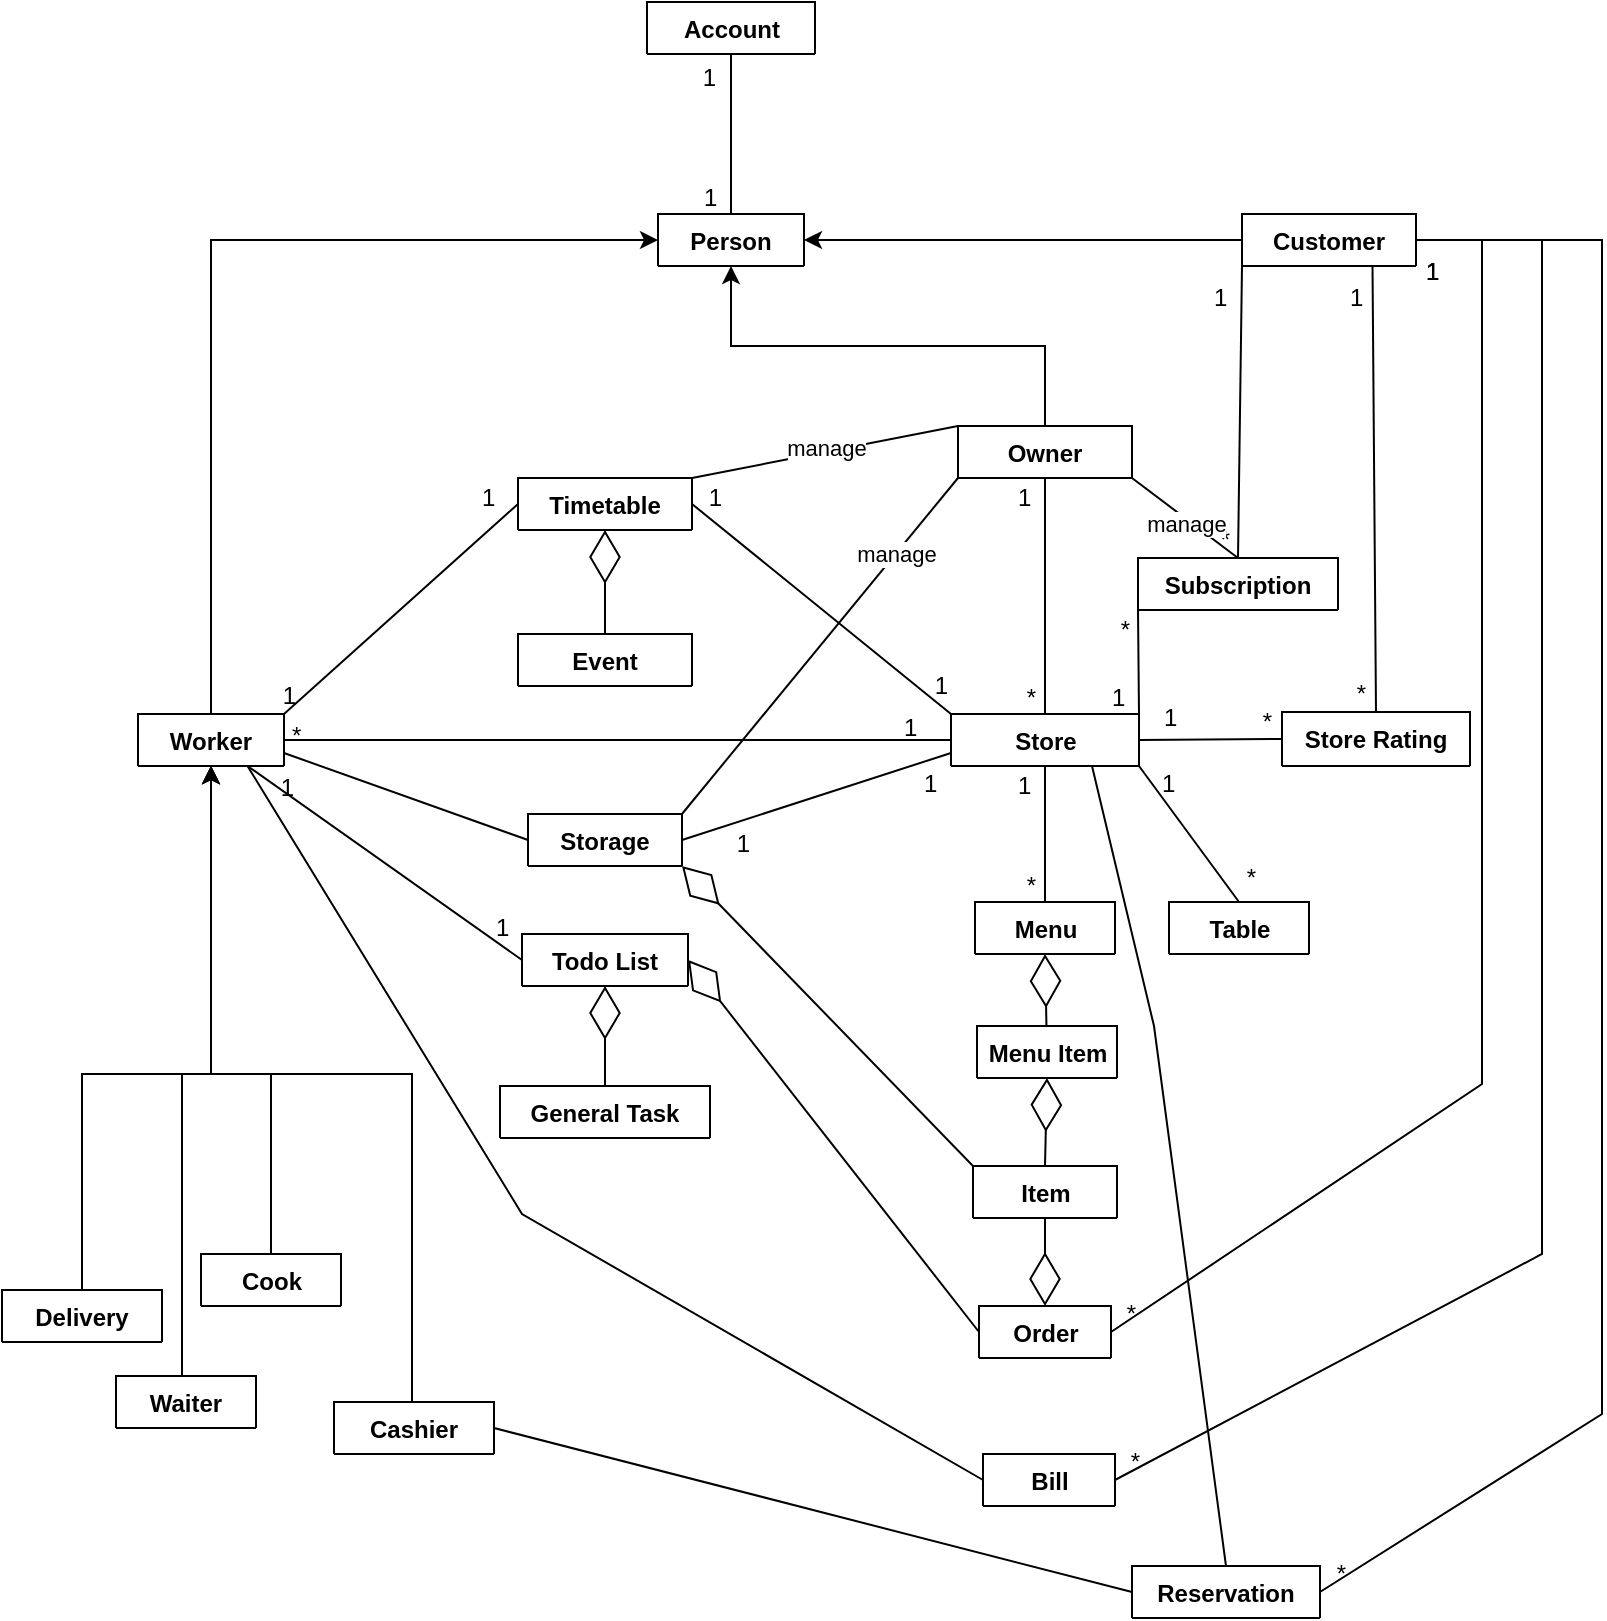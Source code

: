 <mxfile version="24.0.4" type="device">
  <diagram id="C5RBs43oDa-KdzZeNtuy" name="Page-1">
    <mxGraphModel dx="899" dy="728" grid="1" gridSize="10" guides="1" tooltips="1" connect="1" arrows="1" fold="1" page="1" pageScale="1" pageWidth="827" pageHeight="1169" math="0" shadow="0">
      <root>
        <mxCell id="WIyWlLk6GJQsqaUBKTNV-0" />
        <mxCell id="WIyWlLk6GJQsqaUBKTNV-1" parent="WIyWlLk6GJQsqaUBKTNV-0" />
        <mxCell id="eBTvOQhbbWVXLsYW8WIT-38" value="Account" style="swimlane;fontStyle=1;align=center;verticalAlign=top;childLayout=stackLayout;horizontal=1;startSize=26;horizontalStack=0;resizeParent=1;resizeParentMax=0;resizeLast=0;collapsible=1;marginBottom=0;whiteSpace=wrap;html=1;" parent="WIyWlLk6GJQsqaUBKTNV-1" vertex="1" collapsed="1">
          <mxGeometry x="336.5" y="178" width="84" height="26" as="geometry">
            <mxRectangle x="19" y="403" width="160" height="60" as="alternateBounds" />
          </mxGeometry>
        </mxCell>
        <mxCell id="eBTvOQhbbWVXLsYW8WIT-39" value="+ field: type" style="text;strokeColor=none;fillColor=none;align=left;verticalAlign=top;spacingLeft=4;spacingRight=4;overflow=hidden;rotatable=0;points=[[0,0.5],[1,0.5]];portConstraint=eastwest;whiteSpace=wrap;html=1;" parent="eBTvOQhbbWVXLsYW8WIT-38" vertex="1">
          <mxGeometry y="26" width="160" height="26" as="geometry" />
        </mxCell>
        <mxCell id="eBTvOQhbbWVXLsYW8WIT-40" value="" style="line;strokeWidth=1;fillColor=none;align=left;verticalAlign=middle;spacingTop=-1;spacingLeft=3;spacingRight=3;rotatable=0;labelPosition=right;points=[];portConstraint=eastwest;strokeColor=inherit;" parent="eBTvOQhbbWVXLsYW8WIT-38" vertex="1">
          <mxGeometry y="52" width="160" height="8" as="geometry" />
        </mxCell>
        <mxCell id="eBTvOQhbbWVXLsYW8WIT-41" value="Person" style="swimlane;fontStyle=1;align=center;verticalAlign=top;childLayout=stackLayout;horizontal=1;startSize=26;horizontalStack=0;resizeParent=1;resizeParentMax=0;resizeLast=0;collapsible=1;marginBottom=0;whiteSpace=wrap;html=1;" parent="WIyWlLk6GJQsqaUBKTNV-1" vertex="1" collapsed="1">
          <mxGeometry x="342" y="284" width="73" height="26" as="geometry">
            <mxRectangle x="-30" y="523" width="160" height="112" as="alternateBounds" />
          </mxGeometry>
        </mxCell>
        <mxCell id="eBTvOQhbbWVXLsYW8WIT-42" value="Name" style="text;strokeColor=none;fillColor=none;align=left;verticalAlign=top;spacingLeft=4;spacingRight=4;overflow=hidden;rotatable=0;points=[[0,0.5],[1,0.5]];portConstraint=eastwest;whiteSpace=wrap;html=1;" parent="eBTvOQhbbWVXLsYW8WIT-41" vertex="1">
          <mxGeometry y="26" width="160" height="26" as="geometry" />
        </mxCell>
        <mxCell id="eBTvOQhbbWVXLsYW8WIT-43" value="Phone Number" style="text;strokeColor=none;fillColor=none;align=left;verticalAlign=top;spacingLeft=4;spacingRight=4;overflow=hidden;rotatable=0;points=[[0,0.5],[1,0.5]];portConstraint=eastwest;whiteSpace=wrap;html=1;" parent="eBTvOQhbbWVXLsYW8WIT-41" vertex="1">
          <mxGeometry y="52" width="160" height="26" as="geometry" />
        </mxCell>
        <mxCell id="eBTvOQhbbWVXLsYW8WIT-44" value="Email Address" style="text;strokeColor=none;fillColor=none;align=left;verticalAlign=top;spacingLeft=4;spacingRight=4;overflow=hidden;rotatable=0;points=[[0,0.5],[1,0.5]];portConstraint=eastwest;whiteSpace=wrap;html=1;" parent="eBTvOQhbbWVXLsYW8WIT-41" vertex="1">
          <mxGeometry y="78" width="160" height="26" as="geometry" />
        </mxCell>
        <mxCell id="eBTvOQhbbWVXLsYW8WIT-45" value="" style="line;strokeWidth=1;fillColor=none;align=left;verticalAlign=middle;spacingTop=-1;spacingLeft=3;spacingRight=3;rotatable=0;labelPosition=right;points=[];portConstraint=eastwest;strokeColor=inherit;" parent="eBTvOQhbbWVXLsYW8WIT-41" vertex="1">
          <mxGeometry y="104" width="160" height="8" as="geometry" />
        </mxCell>
        <mxCell id="eBTvOQhbbWVXLsYW8WIT-108" style="edgeStyle=orthogonalEdgeStyle;rounded=0;orthogonalLoop=1;jettySize=auto;html=1;exitX=0;exitY=0.5;exitDx=0;exitDy=0;entryX=1;entryY=0.5;entryDx=0;entryDy=0;" parent="WIyWlLk6GJQsqaUBKTNV-1" source="eBTvOQhbbWVXLsYW8WIT-57" target="eBTvOQhbbWVXLsYW8WIT-41" edge="1">
          <mxGeometry relative="1" as="geometry" />
        </mxCell>
        <mxCell id="eBTvOQhbbWVXLsYW8WIT-57" value="Customer" style="swimlane;fontStyle=1;align=center;verticalAlign=top;childLayout=stackLayout;horizontal=1;startSize=26;horizontalStack=0;resizeParent=1;resizeParentMax=0;resizeLast=0;collapsible=1;marginBottom=0;whiteSpace=wrap;html=1;" parent="WIyWlLk6GJQsqaUBKTNV-1" vertex="1" collapsed="1">
          <mxGeometry x="634" y="284" width="87" height="26" as="geometry">
            <mxRectangle x="76" y="726" width="160" height="86" as="alternateBounds" />
          </mxGeometry>
        </mxCell>
        <mxCell id="eBTvOQhbbWVXLsYW8WIT-58" value="+ field: type" style="text;strokeColor=none;fillColor=none;align=left;verticalAlign=top;spacingLeft=4;spacingRight=4;overflow=hidden;rotatable=0;points=[[0,0.5],[1,0.5]];portConstraint=eastwest;whiteSpace=wrap;html=1;" parent="eBTvOQhbbWVXLsYW8WIT-57" vertex="1">
          <mxGeometry y="26" width="160" height="26" as="geometry" />
        </mxCell>
        <mxCell id="eBTvOQhbbWVXLsYW8WIT-59" value="" style="line;strokeWidth=1;fillColor=none;align=left;verticalAlign=middle;spacingTop=-1;spacingLeft=3;spacingRight=3;rotatable=0;labelPosition=right;points=[];portConstraint=eastwest;strokeColor=inherit;" parent="eBTvOQhbbWVXLsYW8WIT-57" vertex="1">
          <mxGeometry y="52" width="160" height="8" as="geometry" />
        </mxCell>
        <mxCell id="eBTvOQhbbWVXLsYW8WIT-60" value="+ method(type): type" style="text;strokeColor=none;fillColor=none;align=left;verticalAlign=top;spacingLeft=4;spacingRight=4;overflow=hidden;rotatable=0;points=[[0,0.5],[1,0.5]];portConstraint=eastwest;whiteSpace=wrap;html=1;" parent="eBTvOQhbbWVXLsYW8WIT-57" vertex="1">
          <mxGeometry y="60" width="160" height="26" as="geometry" />
        </mxCell>
        <mxCell id="eBTvOQhbbWVXLsYW8WIT-68" style="edgeStyle=orthogonalEdgeStyle;rounded=0;orthogonalLoop=1;jettySize=auto;html=1;exitX=0.5;exitY=0;exitDx=0;exitDy=0;entryX=0.5;entryY=1;entryDx=0;entryDy=0;" parent="WIyWlLk6GJQsqaUBKTNV-1" source="eBTvOQhbbWVXLsYW8WIT-61" target="eBTvOQhbbWVXLsYW8WIT-41" edge="1">
          <mxGeometry relative="1" as="geometry" />
        </mxCell>
        <mxCell id="eBTvOQhbbWVXLsYW8WIT-61" value="Owner" style="swimlane;fontStyle=1;align=center;verticalAlign=top;childLayout=stackLayout;horizontal=1;startSize=26;horizontalStack=0;resizeParent=1;resizeParentMax=0;resizeLast=0;collapsible=1;marginBottom=0;whiteSpace=wrap;html=1;" parent="WIyWlLk6GJQsqaUBKTNV-1" vertex="1" collapsed="1">
          <mxGeometry x="492" y="390" width="87" height="26" as="geometry">
            <mxRectangle x="76" y="726" width="160" height="86" as="alternateBounds" />
          </mxGeometry>
        </mxCell>
        <mxCell id="eBTvOQhbbWVXLsYW8WIT-62" value="+ field: type" style="text;strokeColor=none;fillColor=none;align=left;verticalAlign=top;spacingLeft=4;spacingRight=4;overflow=hidden;rotatable=0;points=[[0,0.5],[1,0.5]];portConstraint=eastwest;whiteSpace=wrap;html=1;" parent="eBTvOQhbbWVXLsYW8WIT-61" vertex="1">
          <mxGeometry y="26" width="160" height="26" as="geometry" />
        </mxCell>
        <mxCell id="eBTvOQhbbWVXLsYW8WIT-63" value="" style="line;strokeWidth=1;fillColor=none;align=left;verticalAlign=middle;spacingTop=-1;spacingLeft=3;spacingRight=3;rotatable=0;labelPosition=right;points=[];portConstraint=eastwest;strokeColor=inherit;" parent="eBTvOQhbbWVXLsYW8WIT-61" vertex="1">
          <mxGeometry y="52" width="160" height="8" as="geometry" />
        </mxCell>
        <mxCell id="eBTvOQhbbWVXLsYW8WIT-64" value="+ method(type): type" style="text;strokeColor=none;fillColor=none;align=left;verticalAlign=top;spacingLeft=4;spacingRight=4;overflow=hidden;rotatable=0;points=[[0,0.5],[1,0.5]];portConstraint=eastwest;whiteSpace=wrap;html=1;" parent="eBTvOQhbbWVXLsYW8WIT-61" vertex="1">
          <mxGeometry y="60" width="160" height="26" as="geometry" />
        </mxCell>
        <mxCell id="eBTvOQhbbWVXLsYW8WIT-70" value="" style="endArrow=none;html=1;rounded=0;entryX=0.5;entryY=1;entryDx=0;entryDy=0;exitX=0.5;exitY=0;exitDx=0;exitDy=0;" parent="WIyWlLk6GJQsqaUBKTNV-1" source="eBTvOQhbbWVXLsYW8WIT-41" target="eBTvOQhbbWVXLsYW8WIT-38" edge="1">
          <mxGeometry relative="1" as="geometry">
            <mxPoint x="378.5" y="304.0" as="sourcePoint" />
            <mxPoint x="378.5" y="224.0" as="targetPoint" />
          </mxGeometry>
        </mxCell>
        <mxCell id="eBTvOQhbbWVXLsYW8WIT-71" value="1" style="resizable=0;html=1;whiteSpace=wrap;align=left;verticalAlign=bottom;" parent="eBTvOQhbbWVXLsYW8WIT-70" connectable="0" vertex="1">
          <mxGeometry x="-1" relative="1" as="geometry">
            <mxPoint x="-16" as="offset" />
          </mxGeometry>
        </mxCell>
        <mxCell id="eBTvOQhbbWVXLsYW8WIT-72" value="1" style="resizable=0;html=1;whiteSpace=wrap;align=right;verticalAlign=bottom;" parent="eBTvOQhbbWVXLsYW8WIT-70" connectable="0" vertex="1">
          <mxGeometry x="1" relative="1" as="geometry">
            <mxPoint x="-6" y="20" as="offset" />
          </mxGeometry>
        </mxCell>
        <mxCell id="eBTvOQhbbWVXLsYW8WIT-73" value="Store" style="swimlane;fontStyle=1;align=center;verticalAlign=top;childLayout=stackLayout;horizontal=1;startSize=26;horizontalStack=0;resizeParent=1;resizeParentMax=0;resizeLast=0;collapsible=1;marginBottom=0;whiteSpace=wrap;html=1;" parent="WIyWlLk6GJQsqaUBKTNV-1" vertex="1" collapsed="1">
          <mxGeometry x="488.5" y="534" width="94" height="26" as="geometry">
            <mxRectangle x="-168" y="231" width="160" height="60" as="alternateBounds" />
          </mxGeometry>
        </mxCell>
        <mxCell id="eBTvOQhbbWVXLsYW8WIT-74" value="Name" style="text;strokeColor=none;fillColor=none;align=left;verticalAlign=top;spacingLeft=4;spacingRight=4;overflow=hidden;rotatable=0;points=[[0,0.5],[1,0.5]];portConstraint=eastwest;whiteSpace=wrap;html=1;" parent="eBTvOQhbbWVXLsYW8WIT-73" vertex="1">
          <mxGeometry y="26" width="160" height="26" as="geometry" />
        </mxCell>
        <mxCell id="eBTvOQhbbWVXLsYW8WIT-75" value="" style="line;strokeWidth=1;fillColor=none;align=left;verticalAlign=middle;spacingTop=-1;spacingLeft=3;spacingRight=3;rotatable=0;labelPosition=right;points=[];portConstraint=eastwest;strokeColor=inherit;" parent="eBTvOQhbbWVXLsYW8WIT-73" vertex="1">
          <mxGeometry y="52" width="160" height="8" as="geometry" />
        </mxCell>
        <mxCell id="eBTvOQhbbWVXLsYW8WIT-166" style="edgeStyle=orthogonalEdgeStyle;rounded=0;orthogonalLoop=1;jettySize=auto;html=1;exitX=0.5;exitY=0;exitDx=0;exitDy=0;entryX=0;entryY=0.5;entryDx=0;entryDy=0;" parent="WIyWlLk6GJQsqaUBKTNV-1" source="eBTvOQhbbWVXLsYW8WIT-79" target="eBTvOQhbbWVXLsYW8WIT-41" edge="1">
          <mxGeometry relative="1" as="geometry" />
        </mxCell>
        <mxCell id="eBTvOQhbbWVXLsYW8WIT-79" value="Worker" style="swimlane;fontStyle=1;align=center;verticalAlign=top;childLayout=stackLayout;horizontal=1;startSize=26;horizontalStack=0;resizeParent=1;resizeParentMax=0;resizeLast=0;collapsible=1;marginBottom=0;whiteSpace=wrap;html=1;" parent="WIyWlLk6GJQsqaUBKTNV-1" vertex="1" collapsed="1">
          <mxGeometry x="82" y="534" width="73" height="26" as="geometry">
            <mxRectangle x="-190" y="726" width="160" height="60" as="alternateBounds" />
          </mxGeometry>
        </mxCell>
        <mxCell id="eBTvOQhbbWVXLsYW8WIT-80" value="Salary" style="text;strokeColor=none;fillColor=none;align=left;verticalAlign=top;spacingLeft=4;spacingRight=4;overflow=hidden;rotatable=0;points=[[0,0.5],[1,0.5]];portConstraint=eastwest;whiteSpace=wrap;html=1;" parent="eBTvOQhbbWVXLsYW8WIT-79" vertex="1">
          <mxGeometry y="26" width="160" height="26" as="geometry" />
        </mxCell>
        <mxCell id="eBTvOQhbbWVXLsYW8WIT-81" value="" style="line;strokeWidth=1;fillColor=none;align=left;verticalAlign=middle;spacingTop=-1;spacingLeft=3;spacingRight=3;rotatable=0;labelPosition=right;points=[];portConstraint=eastwest;strokeColor=inherit;" parent="eBTvOQhbbWVXLsYW8WIT-79" vertex="1">
          <mxGeometry y="52" width="160" height="8" as="geometry" />
        </mxCell>
        <mxCell id="eBTvOQhbbWVXLsYW8WIT-223" style="edgeStyle=orthogonalEdgeStyle;rounded=0;orthogonalLoop=1;jettySize=auto;html=1;entryX=0.5;entryY=1;entryDx=0;entryDy=0;exitX=0.5;exitY=0;exitDx=0;exitDy=0;" parent="WIyWlLk6GJQsqaUBKTNV-1" target="eBTvOQhbbWVXLsYW8WIT-79" edge="1" source="wCl5vX7TFLa7LNLCwY4E-12">
          <mxGeometry relative="1" as="geometry">
            <mxPoint x="112" y="574" as="targetPoint" />
            <mxPoint x="104.0" y="868" as="sourcePoint" />
            <Array as="points">
              <mxPoint x="104" y="874" />
              <mxPoint x="104" y="714" />
              <mxPoint x="119" y="714" />
            </Array>
          </mxGeometry>
        </mxCell>
        <mxCell id="eBTvOQhbbWVXLsYW8WIT-225" style="edgeStyle=orthogonalEdgeStyle;rounded=0;orthogonalLoop=1;jettySize=auto;html=1;exitX=0.5;exitY=0;exitDx=0;exitDy=0;entryX=0.5;entryY=1;entryDx=0;entryDy=0;" parent="WIyWlLk6GJQsqaUBKTNV-1" source="wCl5vX7TFLa7LNLCwY4E-8" target="eBTvOQhbbWVXLsYW8WIT-79" edge="1">
          <mxGeometry relative="1" as="geometry">
            <mxPoint x="219.0" y="874" as="sourcePoint" />
            <Array as="points">
              <mxPoint x="219" y="878" />
              <mxPoint x="219" y="714" />
              <mxPoint x="118" y="714" />
            </Array>
          </mxGeometry>
        </mxCell>
        <mxCell id="eBTvOQhbbWVXLsYW8WIT-224" style="edgeStyle=orthogonalEdgeStyle;rounded=0;orthogonalLoop=1;jettySize=auto;html=1;exitX=0.5;exitY=0;exitDx=0;exitDy=0;entryX=0.5;entryY=1;entryDx=0;entryDy=0;" parent="WIyWlLk6GJQsqaUBKTNV-1" source="eBTvOQhbbWVXLsYW8WIT-93" target="eBTvOQhbbWVXLsYW8WIT-79" edge="1">
          <mxGeometry relative="1" as="geometry">
            <mxPoint x="132" y="594" as="targetPoint" />
            <Array as="points">
              <mxPoint x="149" y="714" />
              <mxPoint x="119" y="714" />
            </Array>
          </mxGeometry>
        </mxCell>
        <mxCell id="eBTvOQhbbWVXLsYW8WIT-93" value="Cook" style="swimlane;fontStyle=1;align=center;verticalAlign=top;childLayout=stackLayout;horizontal=1;startSize=26;horizontalStack=0;resizeParent=1;resizeParentMax=0;resizeLast=0;collapsible=1;marginBottom=0;whiteSpace=wrap;html=1;" parent="WIyWlLk6GJQsqaUBKTNV-1" vertex="1" collapsed="1">
          <mxGeometry x="113.5" y="804" width="70" height="26" as="geometry">
            <mxRectangle x="360" y="1160" width="160" height="86" as="alternateBounds" />
          </mxGeometry>
        </mxCell>
        <mxCell id="eBTvOQhbbWVXLsYW8WIT-94" value="+ field: type" style="text;strokeColor=none;fillColor=none;align=left;verticalAlign=top;spacingLeft=4;spacingRight=4;overflow=hidden;rotatable=0;points=[[0,0.5],[1,0.5]];portConstraint=eastwest;whiteSpace=wrap;html=1;" parent="eBTvOQhbbWVXLsYW8WIT-93" vertex="1">
          <mxGeometry y="26" width="160" height="26" as="geometry" />
        </mxCell>
        <mxCell id="eBTvOQhbbWVXLsYW8WIT-95" value="" style="line;strokeWidth=1;fillColor=none;align=left;verticalAlign=middle;spacingTop=-1;spacingLeft=3;spacingRight=3;rotatable=0;labelPosition=right;points=[];portConstraint=eastwest;strokeColor=inherit;" parent="eBTvOQhbbWVXLsYW8WIT-93" vertex="1">
          <mxGeometry y="52" width="160" height="8" as="geometry" />
        </mxCell>
        <mxCell id="eBTvOQhbbWVXLsYW8WIT-96" value="+ method(type): type" style="text;strokeColor=none;fillColor=none;align=left;verticalAlign=top;spacingLeft=4;spacingRight=4;overflow=hidden;rotatable=0;points=[[0,0.5],[1,0.5]];portConstraint=eastwest;whiteSpace=wrap;html=1;" parent="eBTvOQhbbWVXLsYW8WIT-93" vertex="1">
          <mxGeometry y="60" width="160" height="26" as="geometry" />
        </mxCell>
        <mxCell id="eBTvOQhbbWVXLsYW8WIT-222" style="edgeStyle=orthogonalEdgeStyle;rounded=0;orthogonalLoop=1;jettySize=auto;html=1;exitX=0.5;exitY=0;exitDx=0;exitDy=0;entryX=0.5;entryY=1;entryDx=0;entryDy=0;" parent="WIyWlLk6GJQsqaUBKTNV-1" source="eBTvOQhbbWVXLsYW8WIT-97" target="eBTvOQhbbWVXLsYW8WIT-79" edge="1">
          <mxGeometry relative="1" as="geometry">
            <Array as="points">
              <mxPoint x="54" y="714" />
              <mxPoint x="119" y="714" />
            </Array>
          </mxGeometry>
        </mxCell>
        <mxCell id="eBTvOQhbbWVXLsYW8WIT-97" value="Delivery" style="swimlane;fontStyle=1;align=center;verticalAlign=top;childLayout=stackLayout;horizontal=1;startSize=26;horizontalStack=0;resizeParent=1;resizeParentMax=0;resizeLast=0;collapsible=1;marginBottom=0;whiteSpace=wrap;html=1;" parent="WIyWlLk6GJQsqaUBKTNV-1" vertex="1" collapsed="1">
          <mxGeometry x="14" y="822" width="80" height="26" as="geometry">
            <mxRectangle x="344" y="1050" width="160" height="86" as="alternateBounds" />
          </mxGeometry>
        </mxCell>
        <mxCell id="eBTvOQhbbWVXLsYW8WIT-98" value="+ field: type" style="text;strokeColor=none;fillColor=none;align=left;verticalAlign=top;spacingLeft=4;spacingRight=4;overflow=hidden;rotatable=0;points=[[0,0.5],[1,0.5]];portConstraint=eastwest;whiteSpace=wrap;html=1;" parent="eBTvOQhbbWVXLsYW8WIT-97" vertex="1">
          <mxGeometry y="26" width="160" height="26" as="geometry" />
        </mxCell>
        <mxCell id="eBTvOQhbbWVXLsYW8WIT-99" value="" style="line;strokeWidth=1;fillColor=none;align=left;verticalAlign=middle;spacingTop=-1;spacingLeft=3;spacingRight=3;rotatable=0;labelPosition=right;points=[];portConstraint=eastwest;strokeColor=inherit;" parent="eBTvOQhbbWVXLsYW8WIT-97" vertex="1">
          <mxGeometry y="52" width="160" height="8" as="geometry" />
        </mxCell>
        <mxCell id="eBTvOQhbbWVXLsYW8WIT-100" value="+ method(type): type" style="text;strokeColor=none;fillColor=none;align=left;verticalAlign=top;spacingLeft=4;spacingRight=4;overflow=hidden;rotatable=0;points=[[0,0.5],[1,0.5]];portConstraint=eastwest;whiteSpace=wrap;html=1;" parent="eBTvOQhbbWVXLsYW8WIT-97" vertex="1">
          <mxGeometry y="60" width="160" height="26" as="geometry" />
        </mxCell>
        <mxCell id="eBTvOQhbbWVXLsYW8WIT-102" value="" style="endArrow=none;html=1;rounded=0;entryX=0;entryY=0.5;entryDx=0;entryDy=0;exitX=1;exitY=0.5;exitDx=0;exitDy=0;" parent="WIyWlLk6GJQsqaUBKTNV-1" source="eBTvOQhbbWVXLsYW8WIT-79" target="eBTvOQhbbWVXLsYW8WIT-73" edge="1">
          <mxGeometry relative="1" as="geometry">
            <mxPoint x="332.5" y="587" as="sourcePoint" />
            <mxPoint x="331.5" y="507" as="targetPoint" />
          </mxGeometry>
        </mxCell>
        <mxCell id="eBTvOQhbbWVXLsYW8WIT-103" value="*" style="resizable=0;html=1;whiteSpace=wrap;align=left;verticalAlign=bottom;" parent="eBTvOQhbbWVXLsYW8WIT-102" connectable="0" vertex="1">
          <mxGeometry x="-1" relative="1" as="geometry">
            <mxPoint x="2" y="6" as="offset" />
          </mxGeometry>
        </mxCell>
        <mxCell id="eBTvOQhbbWVXLsYW8WIT-104" value="1" style="resizable=0;html=1;whiteSpace=wrap;align=right;verticalAlign=bottom;" parent="eBTvOQhbbWVXLsYW8WIT-102" connectable="0" vertex="1">
          <mxGeometry x="1" relative="1" as="geometry">
            <mxPoint y="-19" as="offset" />
          </mxGeometry>
        </mxCell>
        <mxCell id="eBTvOQhbbWVXLsYW8WIT-105" value="" style="endArrow=none;html=1;rounded=0;entryX=0.5;entryY=0;entryDx=0;entryDy=0;exitX=0.5;exitY=1;exitDx=0;exitDy=0;" parent="WIyWlLk6GJQsqaUBKTNV-1" source="eBTvOQhbbWVXLsYW8WIT-61" target="eBTvOQhbbWVXLsYW8WIT-73" edge="1">
          <mxGeometry relative="1" as="geometry">
            <mxPoint x="182" y="492.32" as="sourcePoint" />
            <mxPoint x="516" y="492.32" as="targetPoint" />
          </mxGeometry>
        </mxCell>
        <mxCell id="eBTvOQhbbWVXLsYW8WIT-106" value="1" style="resizable=0;html=1;whiteSpace=wrap;align=left;verticalAlign=bottom;" parent="eBTvOQhbbWVXLsYW8WIT-105" connectable="0" vertex="1">
          <mxGeometry x="-1" relative="1" as="geometry">
            <mxPoint x="-16" y="18" as="offset" />
          </mxGeometry>
        </mxCell>
        <mxCell id="eBTvOQhbbWVXLsYW8WIT-107" value="*" style="resizable=0;html=1;whiteSpace=wrap;align=right;verticalAlign=bottom;" parent="eBTvOQhbbWVXLsYW8WIT-105" connectable="0" vertex="1">
          <mxGeometry x="1" relative="1" as="geometry">
            <mxPoint x="-3" as="offset" />
          </mxGeometry>
        </mxCell>
        <mxCell id="eBTvOQhbbWVXLsYW8WIT-109" value="Store&amp;nbsp;&lt;span style=&quot;background-color: initial;&quot;&gt;Rating&lt;/span&gt;" style="swimlane;fontStyle=1;align=center;verticalAlign=top;childLayout=stackLayout;horizontal=1;startSize=40;horizontalStack=0;resizeParent=1;resizeParentMax=0;resizeLast=0;collapsible=1;marginBottom=0;whiteSpace=wrap;html=1;" parent="WIyWlLk6GJQsqaUBKTNV-1" vertex="1" collapsed="1">
          <mxGeometry x="654" y="533" width="94" height="27" as="geometry">
            <mxRectangle x="-168" y="231" width="160" height="60" as="alternateBounds" />
          </mxGeometry>
        </mxCell>
        <mxCell id="eBTvOQhbbWVXLsYW8WIT-110" value="Name" style="text;strokeColor=none;fillColor=none;align=left;verticalAlign=top;spacingLeft=4;spacingRight=4;overflow=hidden;rotatable=0;points=[[0,0.5],[1,0.5]];portConstraint=eastwest;whiteSpace=wrap;html=1;" parent="eBTvOQhbbWVXLsYW8WIT-109" vertex="1">
          <mxGeometry y="26" width="160" height="26" as="geometry" />
        </mxCell>
        <mxCell id="eBTvOQhbbWVXLsYW8WIT-111" value="" style="line;strokeWidth=1;fillColor=none;align=left;verticalAlign=middle;spacingTop=-1;spacingLeft=3;spacingRight=3;rotatable=0;labelPosition=right;points=[];portConstraint=eastwest;strokeColor=inherit;" parent="eBTvOQhbbWVXLsYW8WIT-109" vertex="1">
          <mxGeometry y="52" width="160" height="8" as="geometry" />
        </mxCell>
        <mxCell id="eBTvOQhbbWVXLsYW8WIT-112" value="" style="endArrow=none;html=1;rounded=0;entryX=0;entryY=0.5;entryDx=0;entryDy=0;exitX=1;exitY=0.5;exitDx=0;exitDy=0;" parent="WIyWlLk6GJQsqaUBKTNV-1" source="eBTvOQhbbWVXLsYW8WIT-73" target="eBTvOQhbbWVXLsYW8WIT-109" edge="1">
          <mxGeometry relative="1" as="geometry">
            <mxPoint x="652.5" y="421.5" as="sourcePoint" />
            <mxPoint x="651.5" y="539.5" as="targetPoint" />
          </mxGeometry>
        </mxCell>
        <mxCell id="eBTvOQhbbWVXLsYW8WIT-113" value="1" style="resizable=0;html=1;whiteSpace=wrap;align=left;verticalAlign=bottom;" parent="eBTvOQhbbWVXLsYW8WIT-112" connectable="0" vertex="1">
          <mxGeometry x="-1" relative="1" as="geometry">
            <mxPoint x="10" y="-3" as="offset" />
          </mxGeometry>
        </mxCell>
        <mxCell id="eBTvOQhbbWVXLsYW8WIT-114" value="*" style="resizable=0;html=1;whiteSpace=wrap;align=right;verticalAlign=bottom;" parent="eBTvOQhbbWVXLsYW8WIT-112" connectable="0" vertex="1">
          <mxGeometry x="1" relative="1" as="geometry">
            <mxPoint x="-3" as="offset" />
          </mxGeometry>
        </mxCell>
        <mxCell id="eBTvOQhbbWVXLsYW8WIT-115" value="" style="endArrow=none;html=1;rounded=0;entryX=0.5;entryY=0;entryDx=0;entryDy=0;exitX=0.75;exitY=1;exitDx=0;exitDy=0;" parent="WIyWlLk6GJQsqaUBKTNV-1" source="eBTvOQhbbWVXLsYW8WIT-57" target="eBTvOQhbbWVXLsYW8WIT-109" edge="1">
          <mxGeometry relative="1" as="geometry">
            <mxPoint x="632.5" y="445.5" as="sourcePoint" />
            <mxPoint x="727.5" y="444.5" as="targetPoint" />
          </mxGeometry>
        </mxCell>
        <mxCell id="eBTvOQhbbWVXLsYW8WIT-116" value="1" style="resizable=0;html=1;whiteSpace=wrap;align=left;verticalAlign=bottom;" parent="eBTvOQhbbWVXLsYW8WIT-115" connectable="0" vertex="1">
          <mxGeometry x="-1" relative="1" as="geometry">
            <mxPoint x="-13" y="24" as="offset" />
          </mxGeometry>
        </mxCell>
        <mxCell id="eBTvOQhbbWVXLsYW8WIT-117" value="*" style="resizable=0;html=1;whiteSpace=wrap;align=right;verticalAlign=bottom;" parent="eBTvOQhbbWVXLsYW8WIT-115" connectable="0" vertex="1">
          <mxGeometry x="1" relative="1" as="geometry">
            <mxPoint x="-3" as="offset" />
          </mxGeometry>
        </mxCell>
        <mxCell id="eBTvOQhbbWVXLsYW8WIT-118" value="Menu" style="swimlane;fontStyle=1;align=center;verticalAlign=top;childLayout=stackLayout;horizontal=1;startSize=26;horizontalStack=0;resizeParent=1;resizeParentMax=0;resizeLast=0;collapsible=1;marginBottom=0;whiteSpace=wrap;html=1;" parent="WIyWlLk6GJQsqaUBKTNV-1" vertex="1" collapsed="1">
          <mxGeometry x="500.5" y="628" width="70" height="26" as="geometry">
            <mxRectangle x="30" y="1036" width="160" height="86" as="alternateBounds" />
          </mxGeometry>
        </mxCell>
        <mxCell id="eBTvOQhbbWVXLsYW8WIT-119" value="+ field: type" style="text;strokeColor=none;fillColor=none;align=left;verticalAlign=top;spacingLeft=4;spacingRight=4;overflow=hidden;rotatable=0;points=[[0,0.5],[1,0.5]];portConstraint=eastwest;whiteSpace=wrap;html=1;" parent="eBTvOQhbbWVXLsYW8WIT-118" vertex="1">
          <mxGeometry y="26" width="160" height="26" as="geometry" />
        </mxCell>
        <mxCell id="eBTvOQhbbWVXLsYW8WIT-120" value="" style="line;strokeWidth=1;fillColor=none;align=left;verticalAlign=middle;spacingTop=-1;spacingLeft=3;spacingRight=3;rotatable=0;labelPosition=right;points=[];portConstraint=eastwest;strokeColor=inherit;" parent="eBTvOQhbbWVXLsYW8WIT-118" vertex="1">
          <mxGeometry y="52" width="160" height="8" as="geometry" />
        </mxCell>
        <mxCell id="eBTvOQhbbWVXLsYW8WIT-121" value="+ method(type): type" style="text;strokeColor=none;fillColor=none;align=left;verticalAlign=top;spacingLeft=4;spacingRight=4;overflow=hidden;rotatable=0;points=[[0,0.5],[1,0.5]];portConstraint=eastwest;whiteSpace=wrap;html=1;" parent="eBTvOQhbbWVXLsYW8WIT-118" vertex="1">
          <mxGeometry y="60" width="160" height="26" as="geometry" />
        </mxCell>
        <mxCell id="eBTvOQhbbWVXLsYW8WIT-122" value="Item" style="swimlane;fontStyle=1;align=center;verticalAlign=top;childLayout=stackLayout;horizontal=1;startSize=26;horizontalStack=0;resizeParent=1;resizeParentMax=0;resizeLast=0;collapsible=1;marginBottom=0;whiteSpace=wrap;html=1;" parent="WIyWlLk6GJQsqaUBKTNV-1" vertex="1" collapsed="1">
          <mxGeometry x="499.5" y="760" width="72" height="26" as="geometry">
            <mxRectangle x="-472.5" y="1122" width="160" height="86" as="alternateBounds" />
          </mxGeometry>
        </mxCell>
        <mxCell id="eBTvOQhbbWVXLsYW8WIT-123" value="+ field: type" style="text;strokeColor=none;fillColor=none;align=left;verticalAlign=top;spacingLeft=4;spacingRight=4;overflow=hidden;rotatable=0;points=[[0,0.5],[1,0.5]];portConstraint=eastwest;whiteSpace=wrap;html=1;" parent="eBTvOQhbbWVXLsYW8WIT-122" vertex="1">
          <mxGeometry y="26" width="160" height="26" as="geometry" />
        </mxCell>
        <mxCell id="eBTvOQhbbWVXLsYW8WIT-124" value="" style="line;strokeWidth=1;fillColor=none;align=left;verticalAlign=middle;spacingTop=-1;spacingLeft=3;spacingRight=3;rotatable=0;labelPosition=right;points=[];portConstraint=eastwest;strokeColor=inherit;" parent="eBTvOQhbbWVXLsYW8WIT-122" vertex="1">
          <mxGeometry y="52" width="160" height="8" as="geometry" />
        </mxCell>
        <mxCell id="eBTvOQhbbWVXLsYW8WIT-125" value="+ method(type): type" style="text;strokeColor=none;fillColor=none;align=left;verticalAlign=top;spacingLeft=4;spacingRight=4;overflow=hidden;rotatable=0;points=[[0,0.5],[1,0.5]];portConstraint=eastwest;whiteSpace=wrap;html=1;" parent="eBTvOQhbbWVXLsYW8WIT-122" vertex="1">
          <mxGeometry y="60" width="160" height="26" as="geometry" />
        </mxCell>
        <mxCell id="eBTvOQhbbWVXLsYW8WIT-126" value="" style="endArrow=diamondThin;endFill=0;endSize=24;html=1;rounded=0;exitX=0.5;exitY=0;exitDx=0;exitDy=0;entryX=0.5;entryY=1;entryDx=0;entryDy=0;" parent="WIyWlLk6GJQsqaUBKTNV-1" source="eBTvOQhbbWVXLsYW8WIT-122" target="wCl5vX7TFLa7LNLCwY4E-21" edge="1">
          <mxGeometry width="160" relative="1" as="geometry">
            <mxPoint x="591" y="788" as="sourcePoint" />
            <mxPoint x="536" y="710" as="targetPoint" />
          </mxGeometry>
        </mxCell>
        <mxCell id="eBTvOQhbbWVXLsYW8WIT-127" value="" style="endArrow=none;html=1;rounded=0;entryX=0.5;entryY=0;entryDx=0;entryDy=0;exitX=0.5;exitY=1;exitDx=0;exitDy=0;" parent="WIyWlLk6GJQsqaUBKTNV-1" source="eBTvOQhbbWVXLsYW8WIT-73" target="eBTvOQhbbWVXLsYW8WIT-118" edge="1">
          <mxGeometry relative="1" as="geometry">
            <mxPoint x="632.5" y="606" as="sourcePoint" />
            <mxPoint x="632.5" y="724" as="targetPoint" />
          </mxGeometry>
        </mxCell>
        <mxCell id="eBTvOQhbbWVXLsYW8WIT-128" value="1" style="resizable=0;html=1;whiteSpace=wrap;align=left;verticalAlign=bottom;" parent="eBTvOQhbbWVXLsYW8WIT-127" connectable="0" vertex="1">
          <mxGeometry x="-1" relative="1" as="geometry">
            <mxPoint x="-16" y="18" as="offset" />
          </mxGeometry>
        </mxCell>
        <mxCell id="eBTvOQhbbWVXLsYW8WIT-129" value="*" style="resizable=0;html=1;whiteSpace=wrap;align=right;verticalAlign=bottom;" parent="eBTvOQhbbWVXLsYW8WIT-127" connectable="0" vertex="1">
          <mxGeometry x="1" relative="1" as="geometry">
            <mxPoint x="-3" as="offset" />
          </mxGeometry>
        </mxCell>
        <mxCell id="eBTvOQhbbWVXLsYW8WIT-130" value="Order" style="swimlane;fontStyle=1;align=center;verticalAlign=top;childLayout=stackLayout;horizontal=1;startSize=26;horizontalStack=0;resizeParent=1;resizeParentMax=0;resizeLast=0;collapsible=1;marginBottom=0;whiteSpace=wrap;html=1;" parent="WIyWlLk6GJQsqaUBKTNV-1" vertex="1" collapsed="1">
          <mxGeometry x="502.5" y="830" width="66" height="26" as="geometry">
            <mxRectangle x="-957" y="846" width="160" height="60" as="alternateBounds" />
          </mxGeometry>
        </mxCell>
        <mxCell id="eBTvOQhbbWVXLsYW8WIT-131" value="+ field: type" style="text;strokeColor=none;fillColor=none;align=left;verticalAlign=top;spacingLeft=4;spacingRight=4;overflow=hidden;rotatable=0;points=[[0,0.5],[1,0.5]];portConstraint=eastwest;whiteSpace=wrap;html=1;" parent="eBTvOQhbbWVXLsYW8WIT-130" vertex="1">
          <mxGeometry y="26" width="160" height="26" as="geometry" />
        </mxCell>
        <mxCell id="eBTvOQhbbWVXLsYW8WIT-132" value="" style="line;strokeWidth=1;fillColor=none;align=left;verticalAlign=middle;spacingTop=-1;spacingLeft=3;spacingRight=3;rotatable=0;labelPosition=right;points=[];portConstraint=eastwest;strokeColor=inherit;" parent="eBTvOQhbbWVXLsYW8WIT-130" vertex="1">
          <mxGeometry y="52" width="160" height="8" as="geometry" />
        </mxCell>
        <mxCell id="eBTvOQhbbWVXLsYW8WIT-133" value="" style="endArrow=none;html=1;rounded=0;entryX=1;entryY=0.5;entryDx=0;entryDy=0;exitX=1;exitY=0.5;exitDx=0;exitDy=0;" parent="WIyWlLk6GJQsqaUBKTNV-1" source="eBTvOQhbbWVXLsYW8WIT-57" target="eBTvOQhbbWVXLsYW8WIT-130" edge="1">
          <mxGeometry relative="1" as="geometry">
            <mxPoint x="832" y="310" as="sourcePoint" />
            <mxPoint x="832" y="537" as="targetPoint" />
            <Array as="points">
              <mxPoint x="754" y="297" />
              <mxPoint x="754" y="719" />
            </Array>
          </mxGeometry>
        </mxCell>
        <mxCell id="eBTvOQhbbWVXLsYW8WIT-134" value="1" style="resizable=0;html=1;whiteSpace=wrap;align=left;verticalAlign=bottom;" parent="eBTvOQhbbWVXLsYW8WIT-133" connectable="0" vertex="1">
          <mxGeometry x="-1" relative="1" as="geometry">
            <mxPoint x="3" y="24" as="offset" />
          </mxGeometry>
        </mxCell>
        <mxCell id="eBTvOQhbbWVXLsYW8WIT-135" value="*" style="resizable=0;html=1;whiteSpace=wrap;align=right;verticalAlign=bottom;" parent="eBTvOQhbbWVXLsYW8WIT-133" connectable="0" vertex="1">
          <mxGeometry x="1" relative="1" as="geometry">
            <mxPoint x="14" as="offset" />
          </mxGeometry>
        </mxCell>
        <mxCell id="eBTvOQhbbWVXLsYW8WIT-141" value="Reservation" style="swimlane;fontStyle=1;align=center;verticalAlign=top;childLayout=stackLayout;horizontal=1;startSize=26;horizontalStack=0;resizeParent=1;resizeParentMax=0;resizeLast=0;collapsible=1;marginBottom=0;whiteSpace=wrap;html=1;" parent="WIyWlLk6GJQsqaUBKTNV-1" vertex="1" collapsed="1">
          <mxGeometry x="579" y="960" width="94" height="26" as="geometry">
            <mxRectangle x="-168" y="231" width="160" height="60" as="alternateBounds" />
          </mxGeometry>
        </mxCell>
        <mxCell id="eBTvOQhbbWVXLsYW8WIT-142" value="Name" style="text;strokeColor=none;fillColor=none;align=left;verticalAlign=top;spacingLeft=4;spacingRight=4;overflow=hidden;rotatable=0;points=[[0,0.5],[1,0.5]];portConstraint=eastwest;whiteSpace=wrap;html=1;" parent="eBTvOQhbbWVXLsYW8WIT-141" vertex="1">
          <mxGeometry y="26" width="160" height="26" as="geometry" />
        </mxCell>
        <mxCell id="eBTvOQhbbWVXLsYW8WIT-143" value="" style="line;strokeWidth=1;fillColor=none;align=left;verticalAlign=middle;spacingTop=-1;spacingLeft=3;spacingRight=3;rotatable=0;labelPosition=right;points=[];portConstraint=eastwest;strokeColor=inherit;" parent="eBTvOQhbbWVXLsYW8WIT-141" vertex="1">
          <mxGeometry y="52" width="160" height="8" as="geometry" />
        </mxCell>
        <mxCell id="eBTvOQhbbWVXLsYW8WIT-144" value="" style="endArrow=none;html=1;rounded=0;entryX=1;entryY=0.5;entryDx=0;entryDy=0;exitX=1;exitY=0.5;exitDx=0;exitDy=0;" parent="WIyWlLk6GJQsqaUBKTNV-1" source="eBTvOQhbbWVXLsYW8WIT-57" target="eBTvOQhbbWVXLsYW8WIT-141" edge="1">
          <mxGeometry relative="1" as="geometry">
            <mxPoint x="873" y="300" as="sourcePoint" />
            <mxPoint x="862" y="722" as="targetPoint" />
            <Array as="points">
              <mxPoint x="814" y="297" />
              <mxPoint x="814" y="884" />
            </Array>
          </mxGeometry>
        </mxCell>
        <mxCell id="eBTvOQhbbWVXLsYW8WIT-145" value="1" style="resizable=0;html=1;whiteSpace=wrap;align=left;verticalAlign=bottom;" parent="eBTvOQhbbWVXLsYW8WIT-144" connectable="0" vertex="1">
          <mxGeometry x="-1" relative="1" as="geometry">
            <mxPoint x="3" y="24" as="offset" />
          </mxGeometry>
        </mxCell>
        <mxCell id="eBTvOQhbbWVXLsYW8WIT-146" value="*" style="resizable=0;html=1;whiteSpace=wrap;align=right;verticalAlign=bottom;" parent="eBTvOQhbbWVXLsYW8WIT-144" connectable="0" vertex="1">
          <mxGeometry x="1" relative="1" as="geometry">
            <mxPoint x="14" as="offset" />
          </mxGeometry>
        </mxCell>
        <mxCell id="eBTvOQhbbWVXLsYW8WIT-153" value="Bill" style="swimlane;fontStyle=1;align=center;verticalAlign=top;childLayout=stackLayout;horizontal=1;startSize=26;horizontalStack=0;resizeParent=1;resizeParentMax=0;resizeLast=0;collapsible=1;marginBottom=0;whiteSpace=wrap;html=1;" parent="WIyWlLk6GJQsqaUBKTNV-1" vertex="1" collapsed="1">
          <mxGeometry x="504.5" y="904" width="66" height="26" as="geometry">
            <mxRectangle x="-957" y="846" width="160" height="60" as="alternateBounds" />
          </mxGeometry>
        </mxCell>
        <mxCell id="eBTvOQhbbWVXLsYW8WIT-154" value="+ field: type" style="text;strokeColor=none;fillColor=none;align=left;verticalAlign=top;spacingLeft=4;spacingRight=4;overflow=hidden;rotatable=0;points=[[0,0.5],[1,0.5]];portConstraint=eastwest;whiteSpace=wrap;html=1;" parent="eBTvOQhbbWVXLsYW8WIT-153" vertex="1">
          <mxGeometry y="26" width="160" height="26" as="geometry" />
        </mxCell>
        <mxCell id="eBTvOQhbbWVXLsYW8WIT-155" value="" style="line;strokeWidth=1;fillColor=none;align=left;verticalAlign=middle;spacingTop=-1;spacingLeft=3;spacingRight=3;rotatable=0;labelPosition=right;points=[];portConstraint=eastwest;strokeColor=inherit;" parent="eBTvOQhbbWVXLsYW8WIT-153" vertex="1">
          <mxGeometry y="52" width="160" height="8" as="geometry" />
        </mxCell>
        <mxCell id="eBTvOQhbbWVXLsYW8WIT-156" value="Subscription" style="swimlane;fontStyle=1;align=center;verticalAlign=top;childLayout=stackLayout;horizontal=1;startSize=26;horizontalStack=0;resizeParent=1;resizeParentMax=0;resizeLast=0;collapsible=1;marginBottom=0;whiteSpace=wrap;html=1;" parent="WIyWlLk6GJQsqaUBKTNV-1" vertex="1" collapsed="1">
          <mxGeometry x="582" y="456" width="100" height="26" as="geometry">
            <mxRectangle x="460" y="987" width="160" height="86" as="alternateBounds" />
          </mxGeometry>
        </mxCell>
        <mxCell id="eBTvOQhbbWVXLsYW8WIT-157" value="+ field: type" style="text;strokeColor=none;fillColor=none;align=left;verticalAlign=top;spacingLeft=4;spacingRight=4;overflow=hidden;rotatable=0;points=[[0,0.5],[1,0.5]];portConstraint=eastwest;whiteSpace=wrap;html=1;" parent="eBTvOQhbbWVXLsYW8WIT-156" vertex="1">
          <mxGeometry y="26" width="160" height="26" as="geometry" />
        </mxCell>
        <mxCell id="eBTvOQhbbWVXLsYW8WIT-158" value="" style="line;strokeWidth=1;fillColor=none;align=left;verticalAlign=middle;spacingTop=-1;spacingLeft=3;spacingRight=3;rotatable=0;labelPosition=right;points=[];portConstraint=eastwest;strokeColor=inherit;" parent="eBTvOQhbbWVXLsYW8WIT-156" vertex="1">
          <mxGeometry y="52" width="160" height="8" as="geometry" />
        </mxCell>
        <mxCell id="eBTvOQhbbWVXLsYW8WIT-159" value="+ method(type): type" style="text;strokeColor=none;fillColor=none;align=left;verticalAlign=top;spacingLeft=4;spacingRight=4;overflow=hidden;rotatable=0;points=[[0,0.5],[1,0.5]];portConstraint=eastwest;whiteSpace=wrap;html=1;" parent="eBTvOQhbbWVXLsYW8WIT-156" vertex="1">
          <mxGeometry y="60" width="160" height="26" as="geometry" />
        </mxCell>
        <mxCell id="eBTvOQhbbWVXLsYW8WIT-160" value="" style="endArrow=none;html=1;rounded=0;entryX=0;entryY=1;entryDx=0;entryDy=0;exitX=1;exitY=0;exitDx=0;exitDy=0;" parent="WIyWlLk6GJQsqaUBKTNV-1" source="eBTvOQhbbWVXLsYW8WIT-73" target="eBTvOQhbbWVXLsYW8WIT-156" edge="1">
          <mxGeometry relative="1" as="geometry">
            <mxPoint x="571" y="430" as="sourcePoint" />
            <mxPoint x="571" y="548" as="targetPoint" />
          </mxGeometry>
        </mxCell>
        <mxCell id="eBTvOQhbbWVXLsYW8WIT-161" value="1" style="resizable=0;html=1;whiteSpace=wrap;align=left;verticalAlign=bottom;" parent="eBTvOQhbbWVXLsYW8WIT-160" connectable="0" vertex="1">
          <mxGeometry x="-1" relative="1" as="geometry">
            <mxPoint x="-16" as="offset" />
          </mxGeometry>
        </mxCell>
        <mxCell id="eBTvOQhbbWVXLsYW8WIT-162" value="*" style="resizable=0;html=1;whiteSpace=wrap;align=right;verticalAlign=bottom;" parent="eBTvOQhbbWVXLsYW8WIT-160" connectable="0" vertex="1">
          <mxGeometry x="1" relative="1" as="geometry">
            <mxPoint x="-3" y="18" as="offset" />
          </mxGeometry>
        </mxCell>
        <mxCell id="eBTvOQhbbWVXLsYW8WIT-163" value="" style="endArrow=none;html=1;rounded=0;exitX=0;exitY=1;exitDx=0;exitDy=0;entryX=0.5;entryY=0;entryDx=0;entryDy=0;" parent="WIyWlLk6GJQsqaUBKTNV-1" source="eBTvOQhbbWVXLsYW8WIT-57" target="eBTvOQhbbWVXLsYW8WIT-156" edge="1">
          <mxGeometry relative="1" as="geometry">
            <mxPoint x="682" y="324" as="sourcePoint" />
            <mxPoint x="702" y="434" as="targetPoint" />
          </mxGeometry>
        </mxCell>
        <mxCell id="eBTvOQhbbWVXLsYW8WIT-164" value="1" style="resizable=0;html=1;whiteSpace=wrap;align=left;verticalAlign=bottom;" parent="eBTvOQhbbWVXLsYW8WIT-163" connectable="0" vertex="1">
          <mxGeometry x="-1" relative="1" as="geometry">
            <mxPoint x="-16" y="24" as="offset" />
          </mxGeometry>
        </mxCell>
        <mxCell id="eBTvOQhbbWVXLsYW8WIT-165" value="*" style="resizable=0;html=1;whiteSpace=wrap;align=right;verticalAlign=bottom;" parent="eBTvOQhbbWVXLsYW8WIT-163" connectable="0" vertex="1">
          <mxGeometry x="1" relative="1" as="geometry">
            <mxPoint x="-3" as="offset" />
          </mxGeometry>
        </mxCell>
        <mxCell id="eBTvOQhbbWVXLsYW8WIT-176" value="Todo List" style="swimlane;fontStyle=1;align=center;verticalAlign=top;childLayout=stackLayout;horizontal=1;startSize=26;horizontalStack=0;resizeParent=1;resizeParentMax=0;resizeLast=0;collapsible=1;marginBottom=0;whiteSpace=wrap;html=1;" parent="WIyWlLk6GJQsqaUBKTNV-1" vertex="1" collapsed="1">
          <mxGeometry x="274" y="644" width="83" height="26" as="geometry">
            <mxRectangle x="-608" y="880" width="160" height="86" as="alternateBounds" />
          </mxGeometry>
        </mxCell>
        <mxCell id="eBTvOQhbbWVXLsYW8WIT-177" value="+ field: type" style="text;strokeColor=none;fillColor=none;align=left;verticalAlign=top;spacingLeft=4;spacingRight=4;overflow=hidden;rotatable=0;points=[[0,0.5],[1,0.5]];portConstraint=eastwest;whiteSpace=wrap;html=1;" parent="eBTvOQhbbWVXLsYW8WIT-176" vertex="1">
          <mxGeometry y="26" width="160" height="26" as="geometry" />
        </mxCell>
        <mxCell id="eBTvOQhbbWVXLsYW8WIT-178" value="" style="line;strokeWidth=1;fillColor=none;align=left;verticalAlign=middle;spacingTop=-1;spacingLeft=3;spacingRight=3;rotatable=0;labelPosition=right;points=[];portConstraint=eastwest;strokeColor=inherit;" parent="eBTvOQhbbWVXLsYW8WIT-176" vertex="1">
          <mxGeometry y="52" width="160" height="8" as="geometry" />
        </mxCell>
        <mxCell id="eBTvOQhbbWVXLsYW8WIT-179" value="+ method(type): type" style="text;strokeColor=none;fillColor=none;align=left;verticalAlign=top;spacingLeft=4;spacingRight=4;overflow=hidden;rotatable=0;points=[[0,0.5],[1,0.5]];portConstraint=eastwest;whiteSpace=wrap;html=1;" parent="eBTvOQhbbWVXLsYW8WIT-176" vertex="1">
          <mxGeometry y="60" width="160" height="26" as="geometry" />
        </mxCell>
        <mxCell id="eBTvOQhbbWVXLsYW8WIT-190" value="Table" style="swimlane;fontStyle=1;align=center;verticalAlign=top;childLayout=stackLayout;horizontal=1;startSize=26;horizontalStack=0;resizeParent=1;resizeParentMax=0;resizeLast=0;collapsible=1;marginBottom=0;whiteSpace=wrap;html=1;" parent="WIyWlLk6GJQsqaUBKTNV-1" vertex="1" collapsed="1">
          <mxGeometry x="597.5" y="628" width="70" height="26" as="geometry">
            <mxRectangle x="-168" y="400" width="160" height="60" as="alternateBounds" />
          </mxGeometry>
        </mxCell>
        <mxCell id="eBTvOQhbbWVXLsYW8WIT-191" value="+ field: type" style="text;strokeColor=none;fillColor=none;align=left;verticalAlign=top;spacingLeft=4;spacingRight=4;overflow=hidden;rotatable=0;points=[[0,0.5],[1,0.5]];portConstraint=eastwest;whiteSpace=wrap;html=1;" parent="eBTvOQhbbWVXLsYW8WIT-190" vertex="1">
          <mxGeometry y="26" width="160" height="26" as="geometry" />
        </mxCell>
        <mxCell id="eBTvOQhbbWVXLsYW8WIT-192" value="" style="line;strokeWidth=1;fillColor=none;align=left;verticalAlign=middle;spacingTop=-1;spacingLeft=3;spacingRight=3;rotatable=0;labelPosition=right;points=[];portConstraint=eastwest;strokeColor=inherit;" parent="eBTvOQhbbWVXLsYW8WIT-190" vertex="1">
          <mxGeometry y="52" width="160" height="8" as="geometry" />
        </mxCell>
        <mxCell id="eBTvOQhbbWVXLsYW8WIT-212" value="" style="endArrow=none;html=1;rounded=0;entryX=0.5;entryY=0;entryDx=0;entryDy=0;exitX=1;exitY=1;exitDx=0;exitDy=0;" parent="WIyWlLk6GJQsqaUBKTNV-1" source="eBTvOQhbbWVXLsYW8WIT-73" target="eBTvOQhbbWVXLsYW8WIT-190" edge="1">
          <mxGeometry relative="1" as="geometry">
            <mxPoint x="362.5" y="664" as="sourcePoint" />
            <mxPoint x="362.5" y="732" as="targetPoint" />
          </mxGeometry>
        </mxCell>
        <mxCell id="eBTvOQhbbWVXLsYW8WIT-213" value="1" style="resizable=0;html=1;whiteSpace=wrap;align=left;verticalAlign=bottom;" parent="eBTvOQhbbWVXLsYW8WIT-212" connectable="0" vertex="1">
          <mxGeometry x="-1" relative="1" as="geometry">
            <mxPoint x="9" y="17" as="offset" />
          </mxGeometry>
        </mxCell>
        <mxCell id="eBTvOQhbbWVXLsYW8WIT-214" value="*" style="resizable=0;html=1;whiteSpace=wrap;align=right;verticalAlign=bottom;" parent="eBTvOQhbbWVXLsYW8WIT-212" connectable="0" vertex="1">
          <mxGeometry x="1" relative="1" as="geometry">
            <mxPoint x="10" y="-4" as="offset" />
          </mxGeometry>
        </mxCell>
        <mxCell id="eBTvOQhbbWVXLsYW8WIT-219" value="" style="endArrow=none;html=1;rounded=0;entryX=0.75;entryY=1;entryDx=0;entryDy=0;exitX=0;exitY=0.5;exitDx=0;exitDy=0;" parent="WIyWlLk6GJQsqaUBKTNV-1" source="eBTvOQhbbWVXLsYW8WIT-176" target="eBTvOQhbbWVXLsYW8WIT-79" edge="1">
          <mxGeometry relative="1" as="geometry">
            <mxPoint x="287" y="524.71" as="sourcePoint" />
            <mxPoint x="372" y="591.5" as="targetPoint" />
          </mxGeometry>
        </mxCell>
        <mxCell id="eBTvOQhbbWVXLsYW8WIT-220" value="1" style="resizable=0;html=1;whiteSpace=wrap;align=left;verticalAlign=bottom;" parent="eBTvOQhbbWVXLsYW8WIT-219" connectable="0" vertex="1">
          <mxGeometry x="-1" relative="1" as="geometry">
            <mxPoint x="-15" y="-8" as="offset" />
          </mxGeometry>
        </mxCell>
        <mxCell id="eBTvOQhbbWVXLsYW8WIT-221" value="1" style="resizable=0;html=1;whiteSpace=wrap;align=right;verticalAlign=bottom;" parent="eBTvOQhbbWVXLsYW8WIT-219" connectable="0" vertex="1">
          <mxGeometry x="1" relative="1" as="geometry">
            <mxPoint x="25" y="19" as="offset" />
          </mxGeometry>
        </mxCell>
        <mxCell id="eBTvOQhbbWVXLsYW8WIT-230" value="General Task" style="swimlane;fontStyle=1;align=center;verticalAlign=top;childLayout=stackLayout;horizontal=1;startSize=26;horizontalStack=0;resizeParent=1;resizeParentMax=0;resizeLast=0;collapsible=1;marginBottom=0;whiteSpace=wrap;html=1;" parent="WIyWlLk6GJQsqaUBKTNV-1" vertex="1" collapsed="1">
          <mxGeometry x="263" y="720" width="105" height="26" as="geometry">
            <mxRectangle x="-608" y="1319" width="160" height="86" as="alternateBounds" />
          </mxGeometry>
        </mxCell>
        <mxCell id="eBTvOQhbbWVXLsYW8WIT-231" value="+ field: type" style="text;strokeColor=none;fillColor=none;align=left;verticalAlign=top;spacingLeft=4;spacingRight=4;overflow=hidden;rotatable=0;points=[[0,0.5],[1,0.5]];portConstraint=eastwest;whiteSpace=wrap;html=1;" parent="eBTvOQhbbWVXLsYW8WIT-230" vertex="1">
          <mxGeometry y="26" width="160" height="26" as="geometry" />
        </mxCell>
        <mxCell id="eBTvOQhbbWVXLsYW8WIT-232" value="" style="line;strokeWidth=1;fillColor=none;align=left;verticalAlign=middle;spacingTop=-1;spacingLeft=3;spacingRight=3;rotatable=0;labelPosition=right;points=[];portConstraint=eastwest;strokeColor=inherit;" parent="eBTvOQhbbWVXLsYW8WIT-230" vertex="1">
          <mxGeometry y="52" width="160" height="8" as="geometry" />
        </mxCell>
        <mxCell id="eBTvOQhbbWVXLsYW8WIT-233" value="+ method(type): type" style="text;strokeColor=none;fillColor=none;align=left;verticalAlign=top;spacingLeft=4;spacingRight=4;overflow=hidden;rotatable=0;points=[[0,0.5],[1,0.5]];portConstraint=eastwest;whiteSpace=wrap;html=1;" parent="eBTvOQhbbWVXLsYW8WIT-230" vertex="1">
          <mxGeometry y="60" width="160" height="26" as="geometry" />
        </mxCell>
        <mxCell id="eBTvOQhbbWVXLsYW8WIT-234" value="" style="endArrow=diamondThin;endFill=0;endSize=24;html=1;rounded=0;entryX=0.5;entryY=1;entryDx=0;entryDy=0;" parent="WIyWlLk6GJQsqaUBKTNV-1" source="eBTvOQhbbWVXLsYW8WIT-230" target="eBTvOQhbbWVXLsYW8WIT-176" edge="1">
          <mxGeometry width="160" relative="1" as="geometry">
            <mxPoint x="699" y="810" as="sourcePoint" />
            <mxPoint x="402" y="895" as="targetPoint" />
          </mxGeometry>
        </mxCell>
        <mxCell id="eBTvOQhbbWVXLsYW8WIT-235" value="Timetable" style="swimlane;fontStyle=1;align=center;verticalAlign=top;childLayout=stackLayout;horizontal=1;startSize=26;horizontalStack=0;resizeParent=1;resizeParentMax=0;resizeLast=0;collapsible=1;marginBottom=0;whiteSpace=wrap;html=1;" parent="WIyWlLk6GJQsqaUBKTNV-1" vertex="1" collapsed="1">
          <mxGeometry x="272" y="416" width="87" height="26" as="geometry">
            <mxRectangle x="-332" y="489" width="160" height="86" as="alternateBounds" />
          </mxGeometry>
        </mxCell>
        <mxCell id="eBTvOQhbbWVXLsYW8WIT-236" value="+ field: type" style="text;strokeColor=none;fillColor=none;align=left;verticalAlign=top;spacingLeft=4;spacingRight=4;overflow=hidden;rotatable=0;points=[[0,0.5],[1,0.5]];portConstraint=eastwest;whiteSpace=wrap;html=1;" parent="eBTvOQhbbWVXLsYW8WIT-235" vertex="1">
          <mxGeometry y="26" width="160" height="26" as="geometry" />
        </mxCell>
        <mxCell id="eBTvOQhbbWVXLsYW8WIT-237" value="" style="line;strokeWidth=1;fillColor=none;align=left;verticalAlign=middle;spacingTop=-1;spacingLeft=3;spacingRight=3;rotatable=0;labelPosition=right;points=[];portConstraint=eastwest;strokeColor=inherit;" parent="eBTvOQhbbWVXLsYW8WIT-235" vertex="1">
          <mxGeometry y="52" width="160" height="8" as="geometry" />
        </mxCell>
        <mxCell id="eBTvOQhbbWVXLsYW8WIT-238" value="+ method(type): type" style="text;strokeColor=none;fillColor=none;align=left;verticalAlign=top;spacingLeft=4;spacingRight=4;overflow=hidden;rotatable=0;points=[[0,0.5],[1,0.5]];portConstraint=eastwest;whiteSpace=wrap;html=1;" parent="eBTvOQhbbWVXLsYW8WIT-235" vertex="1">
          <mxGeometry y="60" width="160" height="26" as="geometry" />
        </mxCell>
        <mxCell id="eBTvOQhbbWVXLsYW8WIT-239" value="Storage" style="swimlane;fontStyle=1;align=center;verticalAlign=top;childLayout=stackLayout;horizontal=1;startSize=26;horizontalStack=0;resizeParent=1;resizeParentMax=0;resizeLast=0;collapsible=1;marginBottom=0;whiteSpace=wrap;html=1;" parent="WIyWlLk6GJQsqaUBKTNV-1" vertex="1" collapsed="1">
          <mxGeometry x="277" y="584" width="77" height="26" as="geometry">
            <mxRectangle x="-512" y="403" width="160" height="86" as="alternateBounds" />
          </mxGeometry>
        </mxCell>
        <mxCell id="eBTvOQhbbWVXLsYW8WIT-240" value="+ field: type" style="text;strokeColor=none;fillColor=none;align=left;verticalAlign=top;spacingLeft=4;spacingRight=4;overflow=hidden;rotatable=0;points=[[0,0.5],[1,0.5]];portConstraint=eastwest;whiteSpace=wrap;html=1;" parent="eBTvOQhbbWVXLsYW8WIT-239" vertex="1">
          <mxGeometry y="26" width="160" height="26" as="geometry" />
        </mxCell>
        <mxCell id="eBTvOQhbbWVXLsYW8WIT-241" value="" style="line;strokeWidth=1;fillColor=none;align=left;verticalAlign=middle;spacingTop=-1;spacingLeft=3;spacingRight=3;rotatable=0;labelPosition=right;points=[];portConstraint=eastwest;strokeColor=inherit;" parent="eBTvOQhbbWVXLsYW8WIT-239" vertex="1">
          <mxGeometry y="52" width="160" height="8" as="geometry" />
        </mxCell>
        <mxCell id="eBTvOQhbbWVXLsYW8WIT-242" value="+ method(type): type" style="text;strokeColor=none;fillColor=none;align=left;verticalAlign=top;spacingLeft=4;spacingRight=4;overflow=hidden;rotatable=0;points=[[0,0.5],[1,0.5]];portConstraint=eastwest;whiteSpace=wrap;html=1;" parent="eBTvOQhbbWVXLsYW8WIT-239" vertex="1">
          <mxGeometry y="60" width="160" height="26" as="geometry" />
        </mxCell>
        <mxCell id="eBTvOQhbbWVXLsYW8WIT-244" value="" style="endArrow=none;html=1;rounded=0;entryX=1;entryY=0.5;entryDx=0;entryDy=0;exitX=0;exitY=0;exitDx=0;exitDy=0;" parent="WIyWlLk6GJQsqaUBKTNV-1" source="eBTvOQhbbWVXLsYW8WIT-73" target="eBTvOQhbbWVXLsYW8WIT-235" edge="1">
          <mxGeometry relative="1" as="geometry">
            <mxPoint x="421" y="562" as="sourcePoint" />
            <mxPoint x="369" y="630" as="targetPoint" />
          </mxGeometry>
        </mxCell>
        <mxCell id="eBTvOQhbbWVXLsYW8WIT-245" value="1" style="resizable=0;html=1;whiteSpace=wrap;align=left;verticalAlign=bottom;" parent="eBTvOQhbbWVXLsYW8WIT-244" connectable="0" vertex="1">
          <mxGeometry x="-1" relative="1" as="geometry">
            <mxPoint x="-26" y="15" as="offset" />
          </mxGeometry>
        </mxCell>
        <mxCell id="eBTvOQhbbWVXLsYW8WIT-246" value="1" style="resizable=0;html=1;whiteSpace=wrap;align=right;verticalAlign=bottom;" parent="eBTvOQhbbWVXLsYW8WIT-244" connectable="0" vertex="1">
          <mxGeometry x="1" relative="1" as="geometry">
            <mxPoint x="16" y="5" as="offset" />
          </mxGeometry>
        </mxCell>
        <mxCell id="eBTvOQhbbWVXLsYW8WIT-247" value="" style="endArrow=none;html=1;rounded=0;entryX=1;entryY=0.5;entryDx=0;entryDy=0;exitX=0;exitY=0.75;exitDx=0;exitDy=0;" parent="WIyWlLk6GJQsqaUBKTNV-1" source="eBTvOQhbbWVXLsYW8WIT-73" target="eBTvOQhbbWVXLsYW8WIT-239" edge="1">
          <mxGeometry relative="1" as="geometry">
            <mxPoint x="492.5" y="583.5" as="sourcePoint" />
            <mxPoint x="362.5" y="628.5" as="targetPoint" />
          </mxGeometry>
        </mxCell>
        <mxCell id="eBTvOQhbbWVXLsYW8WIT-248" value="1" style="resizable=0;html=1;whiteSpace=wrap;align=left;verticalAlign=bottom;" parent="eBTvOQhbbWVXLsYW8WIT-247" connectable="0" vertex="1">
          <mxGeometry x="-1" relative="1" as="geometry">
            <mxPoint x="-16" y="24" as="offset" />
          </mxGeometry>
        </mxCell>
        <mxCell id="eBTvOQhbbWVXLsYW8WIT-249" value="1" style="resizable=0;html=1;whiteSpace=wrap;align=right;verticalAlign=bottom;" parent="eBTvOQhbbWVXLsYW8WIT-247" connectable="0" vertex="1">
          <mxGeometry x="1" relative="1" as="geometry">
            <mxPoint x="36" y="10" as="offset" />
          </mxGeometry>
        </mxCell>
        <mxCell id="eBTvOQhbbWVXLsYW8WIT-250" value="" style="endArrow=none;html=1;rounded=0;entryX=1;entryY=0;entryDx=0;entryDy=0;exitX=0;exitY=0.5;exitDx=0;exitDy=0;" parent="WIyWlLk6GJQsqaUBKTNV-1" source="eBTvOQhbbWVXLsYW8WIT-235" target="eBTvOQhbbWVXLsYW8WIT-79" edge="1">
          <mxGeometry relative="1" as="geometry">
            <mxPoint x="322" y="557.5" as="sourcePoint" />
            <mxPoint x="192" y="602.5" as="targetPoint" />
          </mxGeometry>
        </mxCell>
        <mxCell id="eBTvOQhbbWVXLsYW8WIT-251" value="1" style="resizable=0;html=1;whiteSpace=wrap;align=left;verticalAlign=bottom;" parent="eBTvOQhbbWVXLsYW8WIT-250" connectable="0" vertex="1">
          <mxGeometry x="-1" relative="1" as="geometry">
            <mxPoint x="-20" y="5" as="offset" />
          </mxGeometry>
        </mxCell>
        <mxCell id="eBTvOQhbbWVXLsYW8WIT-252" value="1" style="resizable=0;html=1;whiteSpace=wrap;align=right;verticalAlign=bottom;" parent="eBTvOQhbbWVXLsYW8WIT-250" connectable="0" vertex="1">
          <mxGeometry x="1" relative="1" as="geometry">
            <mxPoint x="7" as="offset" />
          </mxGeometry>
        </mxCell>
        <mxCell id="eBTvOQhbbWVXLsYW8WIT-253" value="" style="endArrow=none;html=1;rounded=0;exitX=0;exitY=0.5;exitDx=0;exitDy=0;entryX=1;entryY=0.75;entryDx=0;entryDy=0;" parent="WIyWlLk6GJQsqaUBKTNV-1" source="eBTvOQhbbWVXLsYW8WIT-239" target="eBTvOQhbbWVXLsYW8WIT-79" edge="1">
          <mxGeometry relative="1" as="geometry">
            <mxPoint x="259" y="634" as="sourcePoint" />
            <mxPoint x="162" y="564" as="targetPoint" />
          </mxGeometry>
        </mxCell>
        <mxCell id="eBTvOQhbbWVXLsYW8WIT-259" value="" style="endArrow=diamondThin;endFill=0;endSize=24;html=1;rounded=0;entryX=1;entryY=1;entryDx=0;entryDy=0;exitX=0;exitY=0;exitDx=0;exitDy=0;" parent="WIyWlLk6GJQsqaUBKTNV-1" source="eBTvOQhbbWVXLsYW8WIT-122" target="eBTvOQhbbWVXLsYW8WIT-239" edge="1">
          <mxGeometry width="160" relative="1" as="geometry">
            <mxPoint x="354.5" y="716" as="sourcePoint" />
            <mxPoint x="354.5" y="664" as="targetPoint" />
          </mxGeometry>
        </mxCell>
        <mxCell id="eBTvOQhbbWVXLsYW8WIT-260" value="" style="endArrow=none;html=1;rounded=0;entryX=0;entryY=1;entryDx=0;entryDy=0;exitX=1;exitY=0;exitDx=0;exitDy=0;" parent="WIyWlLk6GJQsqaUBKTNV-1" source="eBTvOQhbbWVXLsYW8WIT-239" target="eBTvOQhbbWVXLsYW8WIT-61" edge="1">
          <mxGeometry width="50" height="50" relative="1" as="geometry">
            <mxPoint x="442" y="484" as="sourcePoint" />
            <mxPoint x="492" y="434" as="targetPoint" />
          </mxGeometry>
        </mxCell>
        <mxCell id="wCl5vX7TFLa7LNLCwY4E-6" value="manage" style="edgeLabel;html=1;align=center;verticalAlign=middle;resizable=0;points=[];" vertex="1" connectable="0" parent="eBTvOQhbbWVXLsYW8WIT-260">
          <mxGeometry x="0.549" relative="1" as="geometry">
            <mxPoint as="offset" />
          </mxGeometry>
        </mxCell>
        <mxCell id="eBTvOQhbbWVXLsYW8WIT-261" value="" style="endArrow=none;html=1;rounded=0;entryX=0;entryY=0;entryDx=0;entryDy=0;exitX=1;exitY=0;exitDx=0;exitDy=0;" parent="WIyWlLk6GJQsqaUBKTNV-1" source="eBTvOQhbbWVXLsYW8WIT-235" target="eBTvOQhbbWVXLsYW8WIT-61" edge="1">
          <mxGeometry width="50" height="50" relative="1" as="geometry">
            <mxPoint x="276.77" y="493.13" as="sourcePoint" />
            <mxPoint x="413.77" y="328.13" as="targetPoint" />
          </mxGeometry>
        </mxCell>
        <mxCell id="wCl5vX7TFLa7LNLCwY4E-5" value="manage" style="edgeLabel;html=1;align=center;verticalAlign=middle;resizable=0;points=[];" vertex="1" connectable="0" parent="eBTvOQhbbWVXLsYW8WIT-261">
          <mxGeometry x="0.013" y="2" relative="1" as="geometry">
            <mxPoint as="offset" />
          </mxGeometry>
        </mxCell>
        <mxCell id="eBTvOQhbbWVXLsYW8WIT-262" value="" style="endArrow=none;html=1;rounded=0;entryX=0.5;entryY=0;entryDx=0;entryDy=0;exitX=1;exitY=1;exitDx=0;exitDy=0;" parent="WIyWlLk6GJQsqaUBKTNV-1" source="eBTvOQhbbWVXLsYW8WIT-61" target="eBTvOQhbbWVXLsYW8WIT-156" edge="1">
          <mxGeometry width="50" height="50" relative="1" as="geometry">
            <mxPoint x="522" y="442" as="sourcePoint" />
            <mxPoint x="655" y="376" as="targetPoint" />
          </mxGeometry>
        </mxCell>
        <mxCell id="eBTvOQhbbWVXLsYW8WIT-263" value="manage" style="edgeLabel;html=1;align=center;verticalAlign=middle;resizable=0;points=[];" parent="eBTvOQhbbWVXLsYW8WIT-262" vertex="1" connectable="0">
          <mxGeometry x="0.042" y="-2" relative="1" as="geometry">
            <mxPoint as="offset" />
          </mxGeometry>
        </mxCell>
        <mxCell id="eBTvOQhbbWVXLsYW8WIT-264" value="" style="endArrow=none;html=1;rounded=0;entryX=1;entryY=0.5;entryDx=0;entryDy=0;exitX=1;exitY=0.5;exitDx=0;exitDy=0;" parent="WIyWlLk6GJQsqaUBKTNV-1" source="eBTvOQhbbWVXLsYW8WIT-57" target="eBTvOQhbbWVXLsYW8WIT-153" edge="1">
          <mxGeometry relative="1" as="geometry">
            <mxPoint x="833" y="352" as="sourcePoint" />
            <mxPoint x="822" y="774" as="targetPoint" />
            <Array as="points">
              <mxPoint x="784" y="297" />
              <mxPoint x="784" y="804" />
            </Array>
          </mxGeometry>
        </mxCell>
        <mxCell id="eBTvOQhbbWVXLsYW8WIT-265" value="1" style="resizable=0;html=1;whiteSpace=wrap;align=left;verticalAlign=bottom;" parent="eBTvOQhbbWVXLsYW8WIT-264" connectable="0" vertex="1">
          <mxGeometry x="-1" relative="1" as="geometry">
            <mxPoint x="3" y="24" as="offset" />
          </mxGeometry>
        </mxCell>
        <mxCell id="eBTvOQhbbWVXLsYW8WIT-266" value="*" style="resizable=0;html=1;whiteSpace=wrap;align=right;verticalAlign=bottom;" parent="eBTvOQhbbWVXLsYW8WIT-264" connectable="0" vertex="1">
          <mxGeometry x="1" relative="1" as="geometry">
            <mxPoint x="14" as="offset" />
          </mxGeometry>
        </mxCell>
        <mxCell id="wCl5vX7TFLa7LNLCwY4E-0" value="" style="endArrow=diamondThin;endFill=0;endSize=24;html=1;rounded=0;entryX=0.5;entryY=1;entryDx=0;entryDy=0;exitX=0.5;exitY=0;exitDx=0;exitDy=0;" edge="1" parent="WIyWlLk6GJQsqaUBKTNV-1" source="wCl5vX7TFLa7LNLCwY4E-1" target="eBTvOQhbbWVXLsYW8WIT-235">
          <mxGeometry width="160" relative="1" as="geometry">
            <mxPoint x="316" y="504" as="sourcePoint" />
            <mxPoint x="307" y="464" as="targetPoint" />
          </mxGeometry>
        </mxCell>
        <mxCell id="wCl5vX7TFLa7LNLCwY4E-1" value="Event" style="swimlane;fontStyle=1;align=center;verticalAlign=top;childLayout=stackLayout;horizontal=1;startSize=26;horizontalStack=0;resizeParent=1;resizeParentMax=0;resizeLast=0;collapsible=1;marginBottom=0;whiteSpace=wrap;html=1;" vertex="1" collapsed="1" parent="WIyWlLk6GJQsqaUBKTNV-1">
          <mxGeometry x="272" y="494" width="87" height="26" as="geometry">
            <mxRectangle x="-332" y="489" width="160" height="86" as="alternateBounds" />
          </mxGeometry>
        </mxCell>
        <mxCell id="wCl5vX7TFLa7LNLCwY4E-2" value="+ field: type" style="text;strokeColor=none;fillColor=none;align=left;verticalAlign=top;spacingLeft=4;spacingRight=4;overflow=hidden;rotatable=0;points=[[0,0.5],[1,0.5]];portConstraint=eastwest;whiteSpace=wrap;html=1;" vertex="1" parent="wCl5vX7TFLa7LNLCwY4E-1">
          <mxGeometry y="26" width="160" height="26" as="geometry" />
        </mxCell>
        <mxCell id="wCl5vX7TFLa7LNLCwY4E-3" value="" style="line;strokeWidth=1;fillColor=none;align=left;verticalAlign=middle;spacingTop=-1;spacingLeft=3;spacingRight=3;rotatable=0;labelPosition=right;points=[];portConstraint=eastwest;strokeColor=inherit;" vertex="1" parent="wCl5vX7TFLa7LNLCwY4E-1">
          <mxGeometry y="52" width="160" height="8" as="geometry" />
        </mxCell>
        <mxCell id="wCl5vX7TFLa7LNLCwY4E-4" value="+ method(type): type" style="text;strokeColor=none;fillColor=none;align=left;verticalAlign=top;spacingLeft=4;spacingRight=4;overflow=hidden;rotatable=0;points=[[0,0.5],[1,0.5]];portConstraint=eastwest;whiteSpace=wrap;html=1;" vertex="1" parent="wCl5vX7TFLa7LNLCwY4E-1">
          <mxGeometry y="60" width="160" height="26" as="geometry" />
        </mxCell>
        <mxCell id="wCl5vX7TFLa7LNLCwY4E-8" value="Cashier" style="swimlane;fontStyle=1;align=center;verticalAlign=top;childLayout=stackLayout;horizontal=1;startSize=26;horizontalStack=0;resizeParent=1;resizeParentMax=0;resizeLast=0;collapsible=1;marginBottom=0;whiteSpace=wrap;html=1;" vertex="1" collapsed="1" parent="WIyWlLk6GJQsqaUBKTNV-1">
          <mxGeometry x="180" y="878" width="80" height="26" as="geometry">
            <mxRectangle x="-67" y="1090" width="160" height="86" as="alternateBounds" />
          </mxGeometry>
        </mxCell>
        <mxCell id="wCl5vX7TFLa7LNLCwY4E-9" value="+ field: type" style="text;strokeColor=none;fillColor=none;align=left;verticalAlign=top;spacingLeft=4;spacingRight=4;overflow=hidden;rotatable=0;points=[[0,0.5],[1,0.5]];portConstraint=eastwest;whiteSpace=wrap;html=1;" vertex="1" parent="wCl5vX7TFLa7LNLCwY4E-8">
          <mxGeometry y="26" width="160" height="26" as="geometry" />
        </mxCell>
        <mxCell id="wCl5vX7TFLa7LNLCwY4E-10" value="" style="line;strokeWidth=1;fillColor=none;align=left;verticalAlign=middle;spacingTop=-1;spacingLeft=3;spacingRight=3;rotatable=0;labelPosition=right;points=[];portConstraint=eastwest;strokeColor=inherit;" vertex="1" parent="wCl5vX7TFLa7LNLCwY4E-8">
          <mxGeometry y="52" width="160" height="8" as="geometry" />
        </mxCell>
        <mxCell id="wCl5vX7TFLa7LNLCwY4E-11" value="+ method(type): type" style="text;strokeColor=none;fillColor=none;align=left;verticalAlign=top;spacingLeft=4;spacingRight=4;overflow=hidden;rotatable=0;points=[[0,0.5],[1,0.5]];portConstraint=eastwest;whiteSpace=wrap;html=1;" vertex="1" parent="wCl5vX7TFLa7LNLCwY4E-8">
          <mxGeometry y="60" width="160" height="26" as="geometry" />
        </mxCell>
        <mxCell id="wCl5vX7TFLa7LNLCwY4E-12" value="Waiter" style="swimlane;fontStyle=1;align=center;verticalAlign=top;childLayout=stackLayout;horizontal=1;startSize=26;horizontalStack=0;resizeParent=1;resizeParentMax=0;resizeLast=0;collapsible=1;marginBottom=0;whiteSpace=wrap;html=1;" vertex="1" collapsed="1" parent="WIyWlLk6GJQsqaUBKTNV-1">
          <mxGeometry x="71" y="865" width="70" height="26" as="geometry">
            <mxRectangle x="30" y="1036" width="160" height="86" as="alternateBounds" />
          </mxGeometry>
        </mxCell>
        <mxCell id="wCl5vX7TFLa7LNLCwY4E-13" value="+ field: type" style="text;strokeColor=none;fillColor=none;align=left;verticalAlign=top;spacingLeft=4;spacingRight=4;overflow=hidden;rotatable=0;points=[[0,0.5],[1,0.5]];portConstraint=eastwest;whiteSpace=wrap;html=1;" vertex="1" parent="wCl5vX7TFLa7LNLCwY4E-12">
          <mxGeometry y="26" width="160" height="26" as="geometry" />
        </mxCell>
        <mxCell id="wCl5vX7TFLa7LNLCwY4E-14" value="" style="line;strokeWidth=1;fillColor=none;align=left;verticalAlign=middle;spacingTop=-1;spacingLeft=3;spacingRight=3;rotatable=0;labelPosition=right;points=[];portConstraint=eastwest;strokeColor=inherit;" vertex="1" parent="wCl5vX7TFLa7LNLCwY4E-12">
          <mxGeometry y="52" width="160" height="8" as="geometry" />
        </mxCell>
        <mxCell id="wCl5vX7TFLa7LNLCwY4E-15" value="+ method(type): type" style="text;strokeColor=none;fillColor=none;align=left;verticalAlign=top;spacingLeft=4;spacingRight=4;overflow=hidden;rotatable=0;points=[[0,0.5],[1,0.5]];portConstraint=eastwest;whiteSpace=wrap;html=1;" vertex="1" parent="wCl5vX7TFLa7LNLCwY4E-12">
          <mxGeometry y="60" width="160" height="26" as="geometry" />
        </mxCell>
        <mxCell id="wCl5vX7TFLa7LNLCwY4E-16" value="" style="endArrow=none;html=1;rounded=0;entryX=1;entryY=0.5;entryDx=0;entryDy=0;exitX=0;exitY=0.5;exitDx=0;exitDy=0;" edge="1" parent="WIyWlLk6GJQsqaUBKTNV-1" source="eBTvOQhbbWVXLsYW8WIT-141" target="wCl5vX7TFLa7LNLCwY4E-8">
          <mxGeometry relative="1" as="geometry">
            <mxPoint x="479" y="1000" as="sourcePoint" />
            <mxPoint x="278" y="904" as="targetPoint" />
          </mxGeometry>
        </mxCell>
        <mxCell id="wCl5vX7TFLa7LNLCwY4E-17" value="" style="endArrow=diamondThin;endFill=0;endSize=24;html=1;rounded=0;entryX=0.5;entryY=0;entryDx=0;entryDy=0;movable=1;resizable=1;rotatable=1;deletable=1;editable=1;locked=0;connectable=1;exitX=0.5;exitY=1;exitDx=0;exitDy=0;" edge="1" parent="WIyWlLk6GJQsqaUBKTNV-1" source="eBTvOQhbbWVXLsYW8WIT-122" target="eBTvOQhbbWVXLsYW8WIT-130">
          <mxGeometry width="160" relative="1" as="geometry">
            <mxPoint x="536" y="780" as="sourcePoint" />
            <mxPoint x="659.5" y="770" as="targetPoint" />
          </mxGeometry>
        </mxCell>
        <mxCell id="wCl5vX7TFLa7LNLCwY4E-18" value="" style="endArrow=diamondThin;endFill=0;endSize=24;html=1;rounded=0;entryX=1;entryY=0.5;entryDx=0;entryDy=0;exitX=0;exitY=0.5;exitDx=0;exitDy=0;movable=1;resizable=1;rotatable=1;deletable=1;editable=1;locked=0;connectable=1;" edge="1" parent="WIyWlLk6GJQsqaUBKTNV-1" source="eBTvOQhbbWVXLsYW8WIT-130" target="eBTvOQhbbWVXLsYW8WIT-176">
          <mxGeometry width="160" relative="1" as="geometry">
            <mxPoint x="421" y="732" as="sourcePoint" />
            <mxPoint x="422" y="754" as="targetPoint" />
          </mxGeometry>
        </mxCell>
        <mxCell id="wCl5vX7TFLa7LNLCwY4E-20" value="" style="endArrow=none;html=1;rounded=0;exitX=0;exitY=0.5;exitDx=0;exitDy=0;entryX=0.75;entryY=1;entryDx=0;entryDy=0;" edge="1" parent="WIyWlLk6GJQsqaUBKTNV-1" source="eBTvOQhbbWVXLsYW8WIT-153" target="eBTvOQhbbWVXLsYW8WIT-79">
          <mxGeometry relative="1" as="geometry">
            <mxPoint x="429" y="964" as="sourcePoint" />
            <mxPoint x="84" y="633" as="targetPoint" />
            <Array as="points">
              <mxPoint x="274" y="784" />
            </Array>
          </mxGeometry>
        </mxCell>
        <mxCell id="wCl5vX7TFLa7LNLCwY4E-21" value="Menu Item" style="swimlane;fontStyle=1;align=center;verticalAlign=top;childLayout=stackLayout;horizontal=1;startSize=26;horizontalStack=0;resizeParent=1;resizeParentMax=0;resizeLast=0;collapsible=1;marginBottom=0;whiteSpace=wrap;html=1;" vertex="1" collapsed="1" parent="WIyWlLk6GJQsqaUBKTNV-1">
          <mxGeometry x="501.5" y="690" width="70" height="26" as="geometry">
            <mxRectangle x="30" y="1036" width="160" height="86" as="alternateBounds" />
          </mxGeometry>
        </mxCell>
        <mxCell id="wCl5vX7TFLa7LNLCwY4E-22" value="+ field: type" style="text;strokeColor=none;fillColor=none;align=left;verticalAlign=top;spacingLeft=4;spacingRight=4;overflow=hidden;rotatable=0;points=[[0,0.5],[1,0.5]];portConstraint=eastwest;whiteSpace=wrap;html=1;" vertex="1" parent="wCl5vX7TFLa7LNLCwY4E-21">
          <mxGeometry y="26" width="160" height="26" as="geometry" />
        </mxCell>
        <mxCell id="wCl5vX7TFLa7LNLCwY4E-23" value="" style="line;strokeWidth=1;fillColor=none;align=left;verticalAlign=middle;spacingTop=-1;spacingLeft=3;spacingRight=3;rotatable=0;labelPosition=right;points=[];portConstraint=eastwest;strokeColor=inherit;" vertex="1" parent="wCl5vX7TFLa7LNLCwY4E-21">
          <mxGeometry y="52" width="160" height="8" as="geometry" />
        </mxCell>
        <mxCell id="wCl5vX7TFLa7LNLCwY4E-24" value="+ method(type): type" style="text;strokeColor=none;fillColor=none;align=left;verticalAlign=top;spacingLeft=4;spacingRight=4;overflow=hidden;rotatable=0;points=[[0,0.5],[1,0.5]];portConstraint=eastwest;whiteSpace=wrap;html=1;" vertex="1" parent="wCl5vX7TFLa7LNLCwY4E-21">
          <mxGeometry y="60" width="160" height="26" as="geometry" />
        </mxCell>
        <mxCell id="wCl5vX7TFLa7LNLCwY4E-25" value="" style="endArrow=diamondThin;endFill=0;endSize=24;html=1;rounded=0;entryX=0.5;entryY=1;entryDx=0;entryDy=0;" edge="1" parent="WIyWlLk6GJQsqaUBKTNV-1" source="wCl5vX7TFLa7LNLCwY4E-21" target="eBTvOQhbbWVXLsYW8WIT-118">
          <mxGeometry width="160" relative="1" as="geometry">
            <mxPoint x="598" y="758" as="sourcePoint" />
            <mxPoint x="598" y="708" as="targetPoint" />
          </mxGeometry>
        </mxCell>
        <mxCell id="wCl5vX7TFLa7LNLCwY4E-26" value="" style="endArrow=none;html=1;rounded=0;entryX=0.75;entryY=1;entryDx=0;entryDy=0;exitX=0.5;exitY=0;exitDx=0;exitDy=0;" edge="1" parent="WIyWlLk6GJQsqaUBKTNV-1" source="eBTvOQhbbWVXLsYW8WIT-141" target="eBTvOQhbbWVXLsYW8WIT-73">
          <mxGeometry relative="1" as="geometry">
            <mxPoint x="549" y="1002" as="sourcePoint" />
            <mxPoint x="230" y="920" as="targetPoint" />
            <Array as="points">
              <mxPoint x="590" y="690" />
            </Array>
          </mxGeometry>
        </mxCell>
      </root>
    </mxGraphModel>
  </diagram>
</mxfile>
